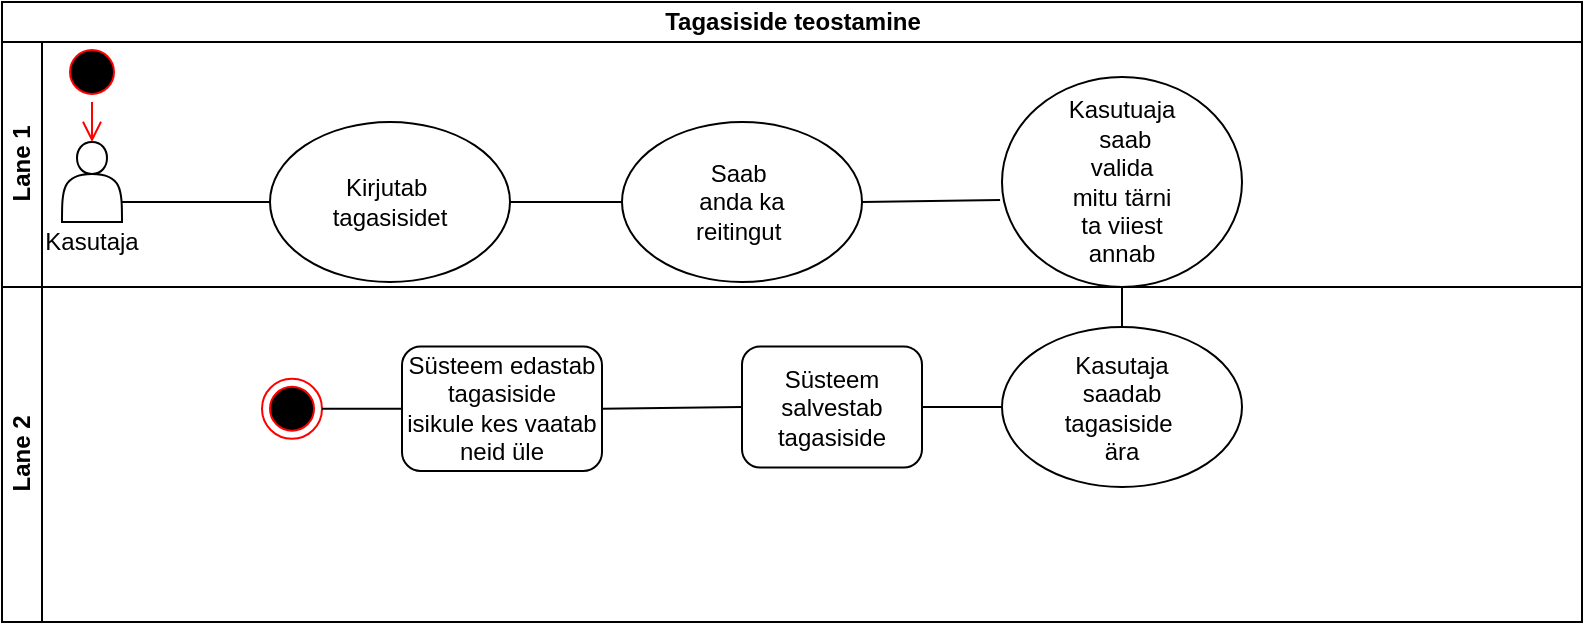 <mxfile version="14.4.8" type="google"><diagram id="OU7eTrWaOxdo9haIHoy9" name="Page-1"><mxGraphModel dx="946" dy="662" grid="1" gridSize="10" guides="1" tooltips="1" connect="1" arrows="1" fold="1" page="1" pageScale="1" pageWidth="827" pageHeight="1169" math="0" shadow="0"><root><mxCell id="0"/><mxCell id="1" parent="0"/><mxCell id="U7JLeZv_R-5Ig-MHW996-19" value="" style="endArrow=none;html=1;" parent="1" edge="1"><mxGeometry width="50" height="50" relative="1" as="geometry"><mxPoint x="830" y="195" as="sourcePoint"/><mxPoint x="790" y="195" as="targetPoint"/></mxGeometry></mxCell><mxCell id="8yMk4IkhNkW2pW9nOzZS-1" value="Tagasiside teostamine" style="swimlane;html=1;childLayout=stackLayout;resizeParent=1;resizeParentMax=0;horizontal=1;startSize=20;horizontalStack=0;" vertex="1" parent="1"><mxGeometry x="220" y="100" width="790" height="310" as="geometry"/></mxCell><mxCell id="8yMk4IkhNkW2pW9nOzZS-2" value="Lane 1" style="swimlane;html=1;startSize=20;horizontal=0;" vertex="1" parent="8yMk4IkhNkW2pW9nOzZS-1"><mxGeometry y="20" width="790" height="122.5" as="geometry"/></mxCell><mxCell id="U7JLeZv_R-5Ig-MHW996-16" value="" style="ellipse;whiteSpace=wrap;html=1;" parent="8yMk4IkhNkW2pW9nOzZS-2" vertex="1"><mxGeometry x="310" y="40" width="120" height="80" as="geometry"/></mxCell><mxCell id="U7JLeZv_R-5Ig-MHW996-17" value="Saab&amp;nbsp;&lt;br&gt;anda ka reitingut&amp;nbsp;&lt;br&gt;" style="text;html=1;strokeColor=none;fillColor=none;align=center;verticalAlign=middle;whiteSpace=wrap;rounded=0;" parent="8yMk4IkhNkW2pW9nOzZS-2" vertex="1"><mxGeometry x="350" y="70" width="40" height="20" as="geometry"/></mxCell><mxCell id="U7JLeZv_R-5Ig-MHW996-11" value="" style="ellipse;whiteSpace=wrap;html=1;" parent="8yMk4IkhNkW2pW9nOzZS-2" vertex="1"><mxGeometry x="134" y="40" width="120" height="80" as="geometry"/></mxCell><mxCell id="U7JLeZv_R-5Ig-MHW996-12" value="Kirjutab&amp;nbsp;&lt;br&gt;tagasisidet&lt;br&gt;" style="text;html=1;strokeColor=none;fillColor=none;align=center;verticalAlign=middle;whiteSpace=wrap;rounded=0;" parent="8yMk4IkhNkW2pW9nOzZS-2" vertex="1"><mxGeometry x="174" y="70" width="40" height="20" as="geometry"/></mxCell><mxCell id="8yMk4IkhNkW2pW9nOzZS-12" value="" style="shape=actor;whiteSpace=wrap;html=1;" vertex="1" parent="8yMk4IkhNkW2pW9nOzZS-2"><mxGeometry x="30" y="50" width="30" height="40" as="geometry"/></mxCell><mxCell id="8yMk4IkhNkW2pW9nOzZS-13" value="" style="endArrow=none;html=1;entryX=0;entryY=0.5;entryDx=0;entryDy=0;exitX=1;exitY=0.75;exitDx=0;exitDy=0;" edge="1" parent="8yMk4IkhNkW2pW9nOzZS-2" source="8yMk4IkhNkW2pW9nOzZS-12"><mxGeometry width="50" height="50" relative="1" as="geometry"><mxPoint x="80" y="100" as="sourcePoint"/><mxPoint x="134" y="80" as="targetPoint"/></mxGeometry></mxCell><mxCell id="8yMk4IkhNkW2pW9nOzZS-14" value="" style="endArrow=none;html=1;entryX=0;entryY=0.5;entryDx=0;entryDy=0;exitX=1;exitY=0.5;exitDx=0;exitDy=0;" edge="1" parent="8yMk4IkhNkW2pW9nOzZS-2" source="U7JLeZv_R-5Ig-MHW996-11" target="U7JLeZv_R-5Ig-MHW996-16"><mxGeometry width="50" height="50" relative="1" as="geometry"><mxPoint x="400" y="110" as="sourcePoint"/><mxPoint x="450" y="60" as="targetPoint"/></mxGeometry></mxCell><mxCell id="8yMk4IkhNkW2pW9nOzZS-17" value="Kasutaja" style="text;html=1;strokeColor=none;fillColor=none;align=center;verticalAlign=middle;whiteSpace=wrap;rounded=0;" vertex="1" parent="8yMk4IkhNkW2pW9nOzZS-2"><mxGeometry x="25" y="90" width="40" height="20" as="geometry"/></mxCell><mxCell id="U7JLeZv_R-5Ig-MHW996-18" value="" style="ellipse;whiteSpace=wrap;html=1;direction=north;" parent="8yMk4IkhNkW2pW9nOzZS-2" vertex="1"><mxGeometry x="500" y="17.5" width="120" height="105" as="geometry"/></mxCell><mxCell id="U7JLeZv_R-5Ig-MHW996-20" value="Kasutuaja&lt;br&gt;&amp;nbsp;saab valida mitu tärni ta viiest annab" style="text;html=1;strokeColor=none;fillColor=none;align=center;verticalAlign=middle;whiteSpace=wrap;rounded=0;" parent="8yMk4IkhNkW2pW9nOzZS-2" vertex="1"><mxGeometry x="540" y="60" width="40" height="20" as="geometry"/></mxCell><mxCell id="8yMk4IkhNkW2pW9nOzZS-21" value="" style="endArrow=none;html=1;exitX=1;exitY=0.5;exitDx=0;exitDy=0;entryX=0.414;entryY=-0.008;entryDx=0;entryDy=0;entryPerimeter=0;" edge="1" parent="8yMk4IkhNkW2pW9nOzZS-2" source="U7JLeZv_R-5Ig-MHW996-16" target="U7JLeZv_R-5Ig-MHW996-18"><mxGeometry width="50" height="50" relative="1" as="geometry"><mxPoint x="440" y="110" as="sourcePoint"/><mxPoint x="490" y="60" as="targetPoint"/></mxGeometry></mxCell><mxCell id="8yMk4IkhNkW2pW9nOzZS-24" value="" style="ellipse;html=1;shape=startState;fillColor=#000000;strokeColor=#ff0000;direction=west;rotation=-90;" vertex="1" parent="8yMk4IkhNkW2pW9nOzZS-2"><mxGeometry x="30" width="30" height="30" as="geometry"/></mxCell><mxCell id="8yMk4IkhNkW2pW9nOzZS-25" value="" style="edgeStyle=orthogonalEdgeStyle;html=1;verticalAlign=bottom;endArrow=open;endSize=8;strokeColor=#ff0000;entryX=0.5;entryY=0;entryDx=0;entryDy=0;" edge="1" parent="8yMk4IkhNkW2pW9nOzZS-2" source="8yMk4IkhNkW2pW9nOzZS-24" target="8yMk4IkhNkW2pW9nOzZS-12"><mxGeometry relative="1" as="geometry"><mxPoint x="120" y="31" as="targetPoint"/></mxGeometry></mxCell><mxCell id="8yMk4IkhNkW2pW9nOzZS-3" value="Lane 2" style="swimlane;html=1;startSize=20;horizontal=0;" vertex="1" parent="8yMk4IkhNkW2pW9nOzZS-1"><mxGeometry y="142.5" width="790" height="167.5" as="geometry"/></mxCell><mxCell id="U7JLeZv_R-5Ig-MHW996-25" value="" style="ellipse;whiteSpace=wrap;html=1;" parent="8yMk4IkhNkW2pW9nOzZS-3" vertex="1"><mxGeometry x="500" y="20" width="120" height="80" as="geometry"/></mxCell><mxCell id="U7JLeZv_R-5Ig-MHW996-30" value="Kasutaja&lt;br&gt;saadab&lt;br&gt;tagasiside&amp;nbsp;&lt;br&gt;ära" style="text;html=1;strokeColor=none;fillColor=none;align=center;verticalAlign=middle;whiteSpace=wrap;rounded=0;" parent="8yMk4IkhNkW2pW9nOzZS-3" vertex="1"><mxGeometry x="540" y="50" width="40" height="20" as="geometry"/></mxCell><mxCell id="8yMk4IkhNkW2pW9nOzZS-23" value="Süsteem salvestab tagasiside" style="shape=ext;rounded=1;html=1;whiteSpace=wrap;" vertex="1" parent="8yMk4IkhNkW2pW9nOzZS-3"><mxGeometry x="370" y="29.75" width="90" height="60.5" as="geometry"/></mxCell><mxCell id="8yMk4IkhNkW2pW9nOzZS-26" value="" style="ellipse;html=1;shape=endState;fillColor=#000000;strokeColor=#ff0000;" vertex="1" parent="8yMk4IkhNkW2pW9nOzZS-3"><mxGeometry x="130" y="45.88" width="30" height="30" as="geometry"/></mxCell><mxCell id="8yMk4IkhNkW2pW9nOzZS-27" value="" style="endArrow=none;html=1;exitX=1;exitY=0.5;exitDx=0;exitDy=0;entryX=0;entryY=0.5;entryDx=0;entryDy=0;" edge="1" parent="8yMk4IkhNkW2pW9nOzZS-3" source="8yMk4IkhNkW2pW9nOzZS-23" target="U7JLeZv_R-5Ig-MHW996-25"><mxGeometry width="50" height="50" relative="1" as="geometry"><mxPoint x="460" y="87.5" as="sourcePoint"/><mxPoint x="510" y="37.5" as="targetPoint"/></mxGeometry></mxCell><mxCell id="8yMk4IkhNkW2pW9nOzZS-28" value="Süsteem edastab tagasiside&lt;br&gt;isikule kes vaatab neid üle" style="shape=ext;rounded=1;html=1;whiteSpace=wrap;" vertex="1" parent="8yMk4IkhNkW2pW9nOzZS-3"><mxGeometry x="200" y="29.75" width="100" height="62.25" as="geometry"/></mxCell><mxCell id="xtvZuoMe6vSSI5FZtTOt-3" value="" style="endArrow=none;html=1;exitX=1;exitY=0.5;exitDx=0;exitDy=0;entryX=0;entryY=0.5;entryDx=0;entryDy=0;" edge="1" parent="8yMk4IkhNkW2pW9nOzZS-3" source="8yMk4IkhNkW2pW9nOzZS-28" target="8yMk4IkhNkW2pW9nOzZS-23"><mxGeometry width="50" height="50" relative="1" as="geometry"><mxPoint x="350" y="117.5" as="sourcePoint"/><mxPoint x="400" y="67.5" as="targetPoint"/></mxGeometry></mxCell><mxCell id="xtvZuoMe6vSSI5FZtTOt-4" value="" style="endArrow=none;html=1;entryX=0;entryY=0.5;entryDx=0;entryDy=0;exitX=1;exitY=0.5;exitDx=0;exitDy=0;" edge="1" parent="8yMk4IkhNkW2pW9nOzZS-3" source="8yMk4IkhNkW2pW9nOzZS-26" target="8yMk4IkhNkW2pW9nOzZS-28"><mxGeometry width="50" height="50" relative="1" as="geometry"><mxPoint x="150" y="87.5" as="sourcePoint"/><mxPoint x="200" y="37.5" as="targetPoint"/></mxGeometry></mxCell><mxCell id="U7JLeZv_R-5Ig-MHW996-39" value="" style="endArrow=none;html=1;exitX=0.5;exitY=0;exitDx=0;exitDy=0;entryX=0;entryY=0.5;entryDx=0;entryDy=0;" parent="8yMk4IkhNkW2pW9nOzZS-1" source="U7JLeZv_R-5Ig-MHW996-25" edge="1" target="U7JLeZv_R-5Ig-MHW996-18"><mxGeometry width="50" height="50" relative="1" as="geometry"><mxPoint x="640" y="210" as="sourcePoint"/><mxPoint x="670" y="160" as="targetPoint"/></mxGeometry></mxCell></root></mxGraphModel></diagram></mxfile>